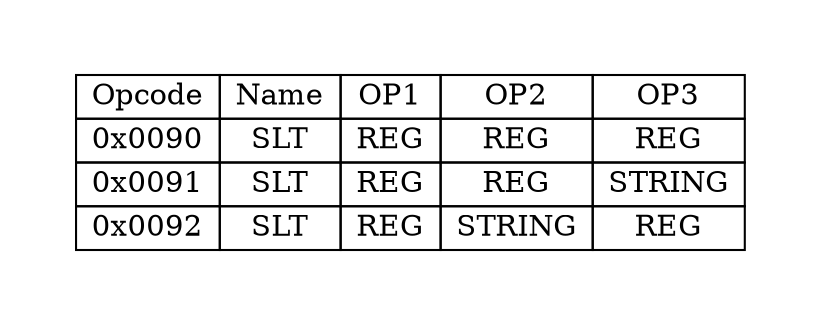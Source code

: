 digraph{
graph [pad="0.5", nodesep="0.5", ranksep="2" ]
node[shape=plain]
Foo [label=<
<table border="0" cellborder="1" cellspacing="0">
<tr><td> Opcode </td> <td> Name </td> <td> OP1 </td><td> OP2 </td><td> OP3 </td> </tr>
<tr><td> 0x0090 </td><td> SLT </td><td> REG </td><td> REG </td><td> REG </td> </tr>
<tr><td> 0x0091 </td><td> SLT </td><td> REG </td><td> REG </td><td> STRING </td> </tr>
<tr><td> 0x0092 </td><td> SLT </td><td> REG </td><td> STRING </td><td> REG </td> </tr>
</table>>];
}

